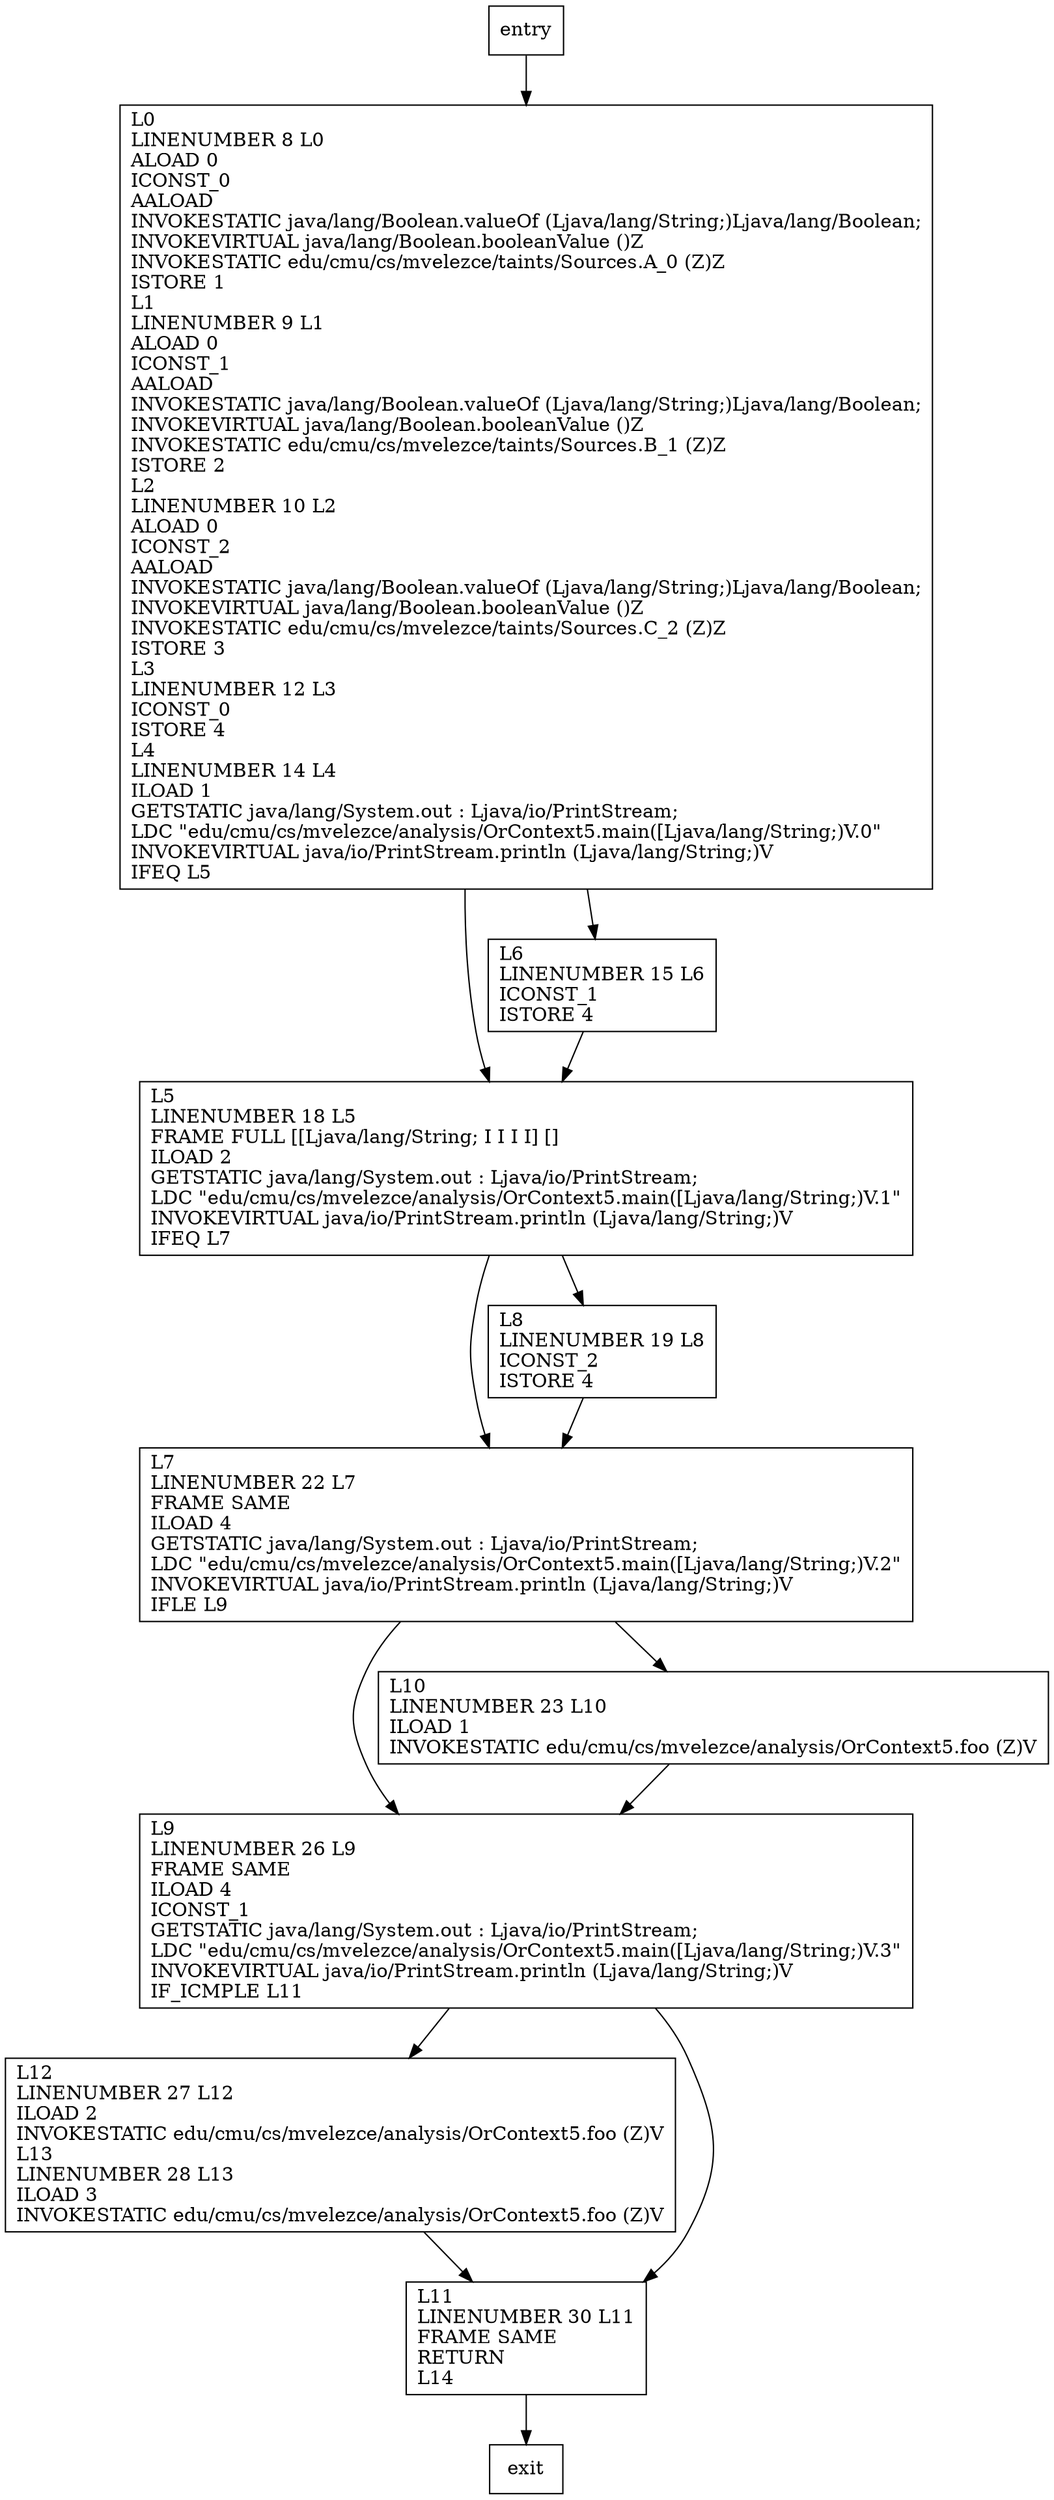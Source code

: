 digraph main {
node [shape=record];
805561728 [label="L0\lLINENUMBER 8 L0\lALOAD 0\lICONST_0\lAALOAD\lINVOKESTATIC java/lang/Boolean.valueOf (Ljava/lang/String;)Ljava/lang/Boolean;\lINVOKEVIRTUAL java/lang/Boolean.booleanValue ()Z\lINVOKESTATIC edu/cmu/cs/mvelezce/taints/Sources.A_0 (Z)Z\lISTORE 1\lL1\lLINENUMBER 9 L1\lALOAD 0\lICONST_1\lAALOAD\lINVOKESTATIC java/lang/Boolean.valueOf (Ljava/lang/String;)Ljava/lang/Boolean;\lINVOKEVIRTUAL java/lang/Boolean.booleanValue ()Z\lINVOKESTATIC edu/cmu/cs/mvelezce/taints/Sources.B_1 (Z)Z\lISTORE 2\lL2\lLINENUMBER 10 L2\lALOAD 0\lICONST_2\lAALOAD\lINVOKESTATIC java/lang/Boolean.valueOf (Ljava/lang/String;)Ljava/lang/Boolean;\lINVOKEVIRTUAL java/lang/Boolean.booleanValue ()Z\lINVOKESTATIC edu/cmu/cs/mvelezce/taints/Sources.C_2 (Z)Z\lISTORE 3\lL3\lLINENUMBER 12 L3\lICONST_0\lISTORE 4\lL4\lLINENUMBER 14 L4\lILOAD 1\lGETSTATIC java/lang/System.out : Ljava/io/PrintStream;\lLDC \"edu/cmu/cs/mvelezce/analysis/OrContext5.main([Ljava/lang/String;)V.0\"\lINVOKEVIRTUAL java/io/PrintStream.println (Ljava/lang/String;)V\lIFEQ L5\l"];
1015709240 [label="L7\lLINENUMBER 22 L7\lFRAME SAME\lILOAD 4\lGETSTATIC java/lang/System.out : Ljava/io/PrintStream;\lLDC \"edu/cmu/cs/mvelezce/analysis/OrContext5.main([Ljava/lang/String;)V.2\"\lINVOKEVIRTUAL java/io/PrintStream.println (Ljava/lang/String;)V\lIFLE L9\l"];
279544722 [label="L9\lLINENUMBER 26 L9\lFRAME SAME\lILOAD 4\lICONST_1\lGETSTATIC java/lang/System.out : Ljava/io/PrintStream;\lLDC \"edu/cmu/cs/mvelezce/analysis/OrContext5.main([Ljava/lang/String;)V.3\"\lINVOKEVIRTUAL java/io/PrintStream.println (Ljava/lang/String;)V\lIF_ICMPLE L11\l"];
678787773 [label="L5\lLINENUMBER 18 L5\lFRAME FULL [[Ljava/lang/String; I I I I] []\lILOAD 2\lGETSTATIC java/lang/System.out : Ljava/io/PrintStream;\lLDC \"edu/cmu/cs/mvelezce/analysis/OrContext5.main([Ljava/lang/String;)V.1\"\lINVOKEVIRTUAL java/io/PrintStream.println (Ljava/lang/String;)V\lIFEQ L7\l"];
327853004 [label="L8\lLINENUMBER 19 L8\lICONST_2\lISTORE 4\l"];
423956799 [label="L12\lLINENUMBER 27 L12\lILOAD 2\lINVOKESTATIC edu/cmu/cs/mvelezce/analysis/OrContext5.foo (Z)V\lL13\lLINENUMBER 28 L13\lILOAD 3\lINVOKESTATIC edu/cmu/cs/mvelezce/analysis/OrContext5.foo (Z)V\l"];
564143446 [label="L6\lLINENUMBER 15 L6\lICONST_1\lISTORE 4\l"];
813932100 [label="L10\lLINENUMBER 23 L10\lILOAD 1\lINVOKESTATIC edu/cmu/cs/mvelezce/analysis/OrContext5.foo (Z)V\l"];
1595362770 [label="L11\lLINENUMBER 30 L11\lFRAME SAME\lRETURN\lL14\l"];
entry;
exit;
entry -> 805561728;
805561728 -> 678787773;
805561728 -> 564143446;
1015709240 -> 279544722;
1015709240 -> 813932100;
279544722 -> 423956799;
279544722 -> 1595362770;
678787773 -> 1015709240;
678787773 -> 327853004;
327853004 -> 1015709240;
423956799 -> 1595362770;
564143446 -> 678787773;
813932100 -> 279544722;
1595362770 -> exit;
}
